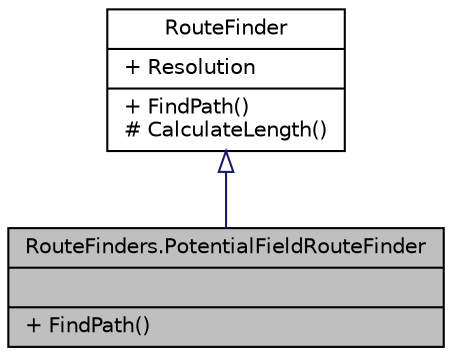 digraph G
{
  edge [fontname="Helvetica",fontsize="10",labelfontname="Helvetica",labelfontsize="10"];
  node [fontname="Helvetica",fontsize="10",shape=record];
  Node1 [label="{RouteFinders.PotentialFieldRouteFinder\n||+ FindPath()\l}",height=0.2,width=0.4,color="black", fillcolor="grey75", style="filled" fontcolor="black"];
  Node2 -> Node1 [dir="back",color="midnightblue",fontsize="10",style="solid",arrowtail="onormal",fontname="Helvetica"];
  Node2 [label="{RouteFinder\n|+ Resolution\l|+ FindPath()\l# CalculateLength()\l}",height=0.2,width=0.4,color="black", fillcolor="white", style="filled",URL="$class_robot_football_core_1_1_interfaces_1_1_route_finder.html"];
}
